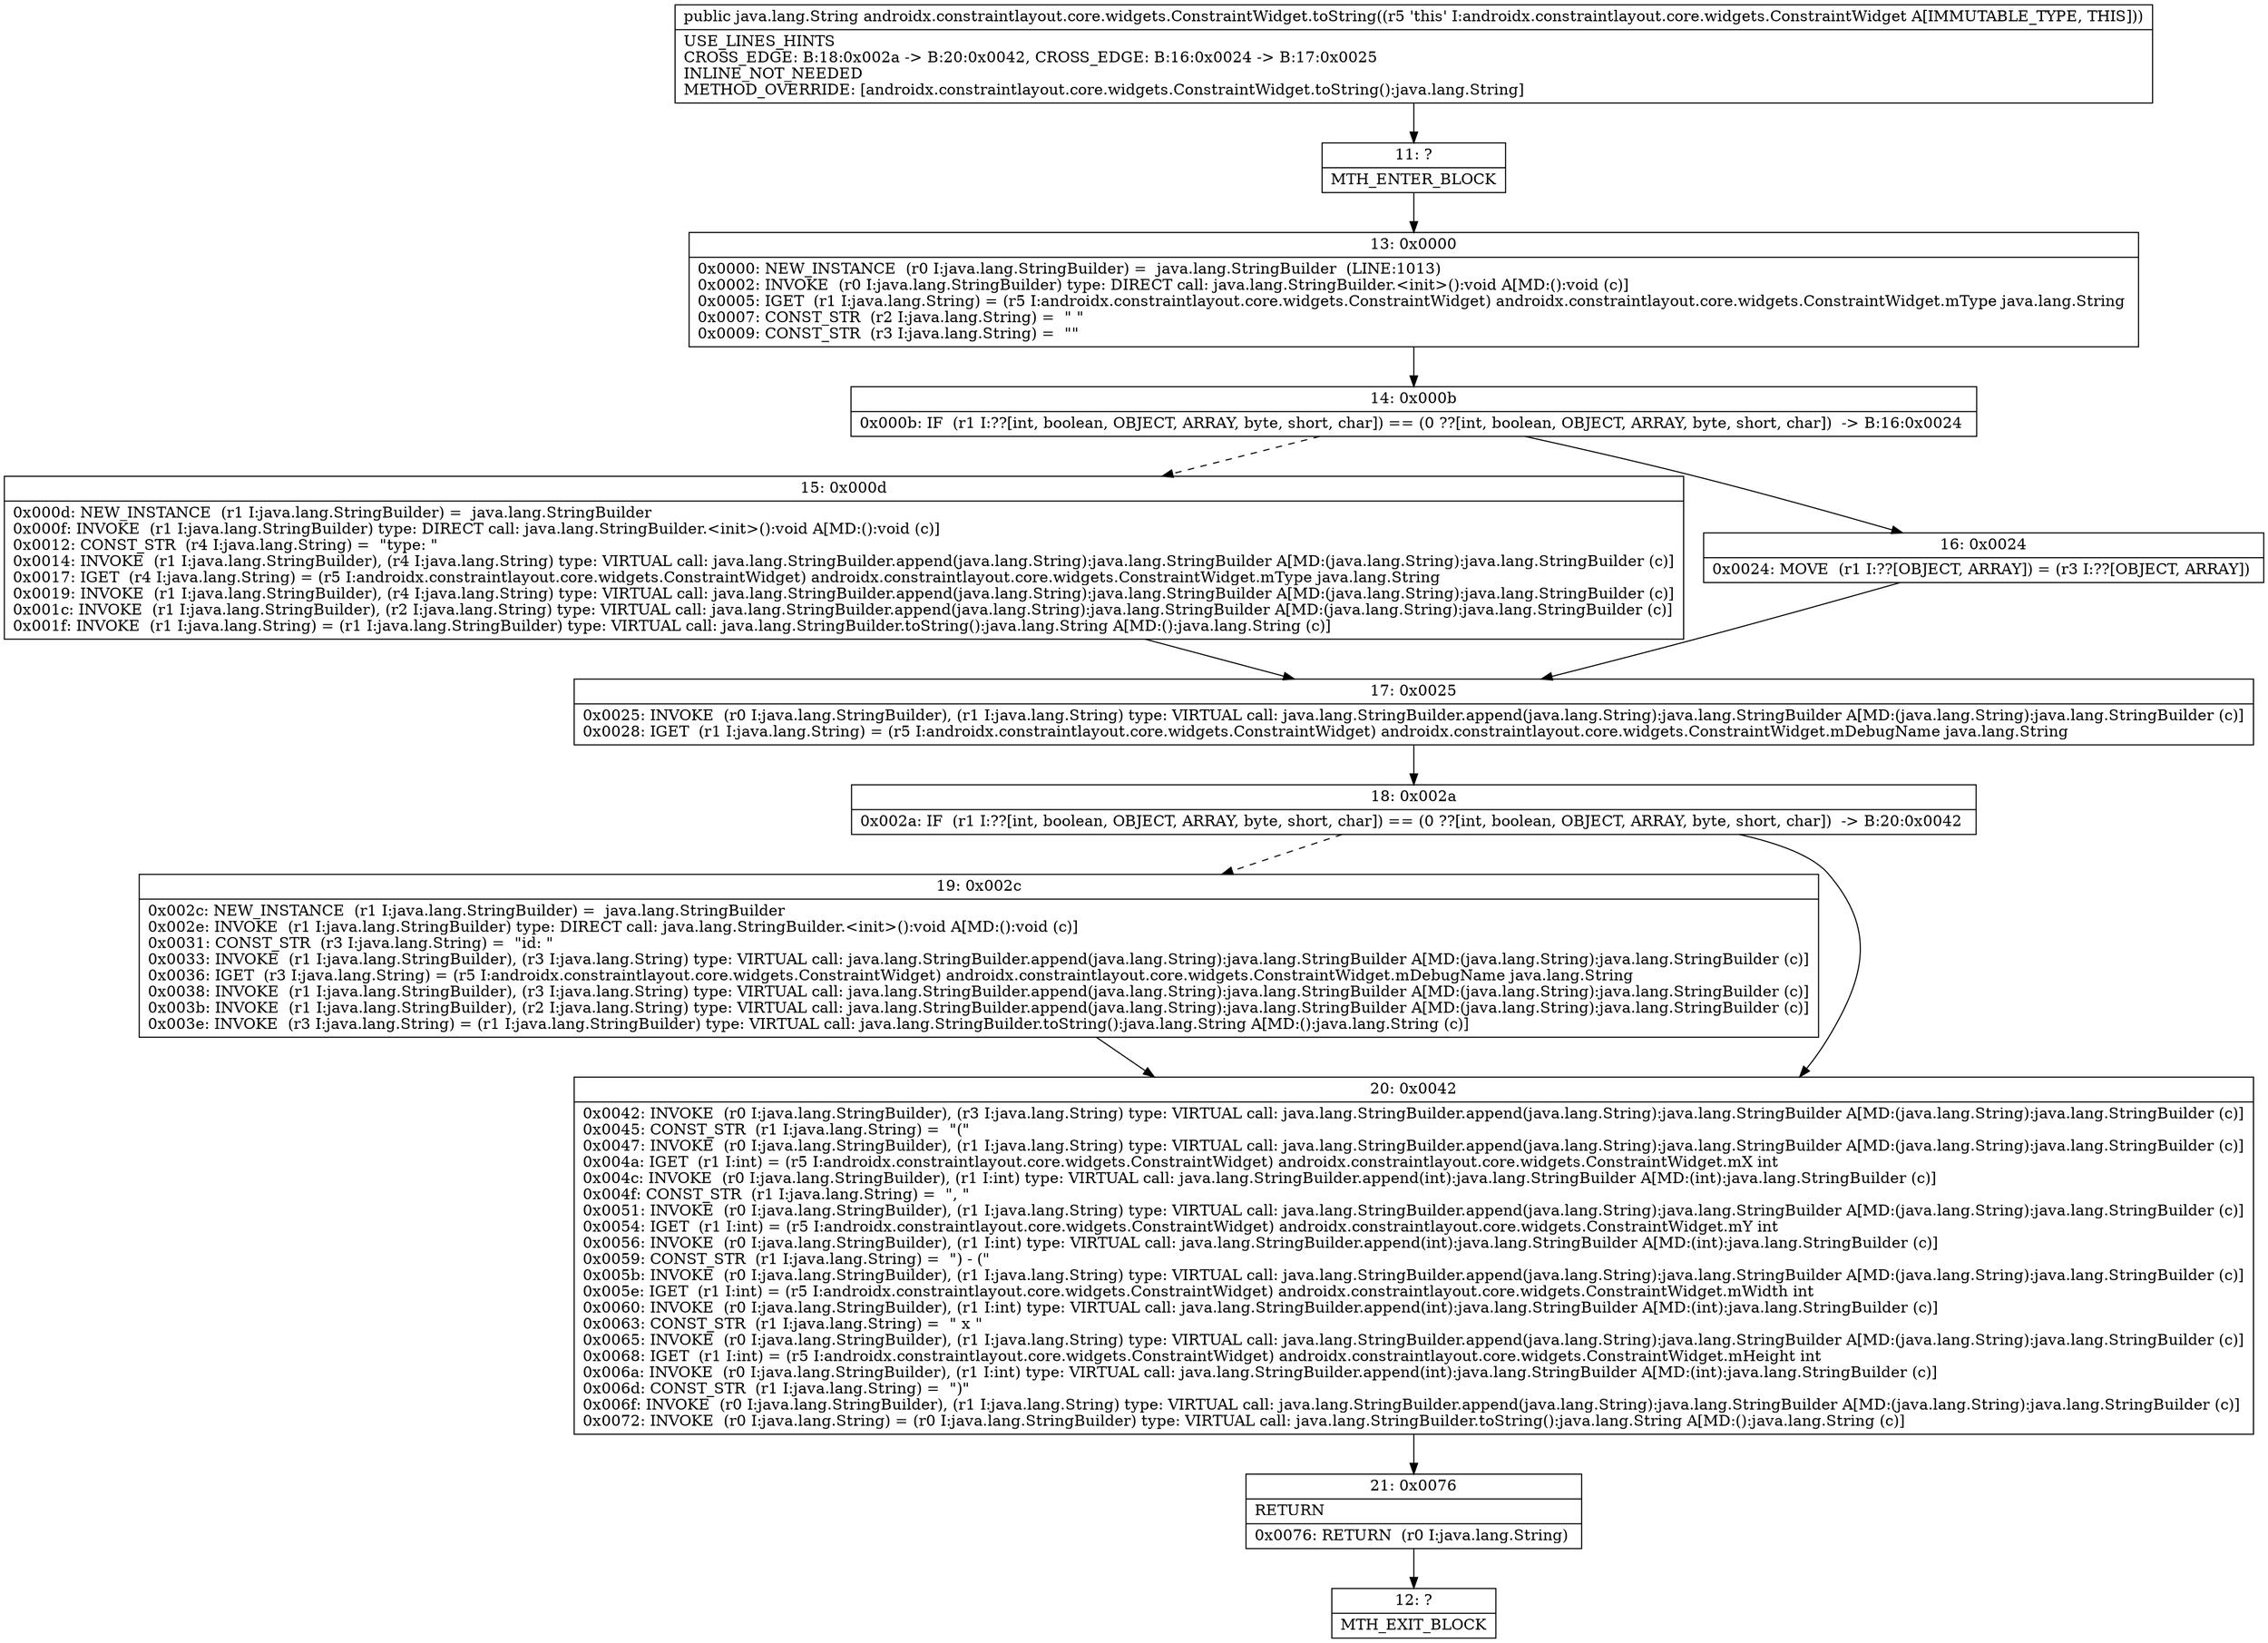 digraph "CFG forandroidx.constraintlayout.core.widgets.ConstraintWidget.toString()Ljava\/lang\/String;" {
Node_11 [shape=record,label="{11\:\ ?|MTH_ENTER_BLOCK\l}"];
Node_13 [shape=record,label="{13\:\ 0x0000|0x0000: NEW_INSTANCE  (r0 I:java.lang.StringBuilder) =  java.lang.StringBuilder  (LINE:1013)\l0x0002: INVOKE  (r0 I:java.lang.StringBuilder) type: DIRECT call: java.lang.StringBuilder.\<init\>():void A[MD:():void (c)]\l0x0005: IGET  (r1 I:java.lang.String) = (r5 I:androidx.constraintlayout.core.widgets.ConstraintWidget) androidx.constraintlayout.core.widgets.ConstraintWidget.mType java.lang.String \l0x0007: CONST_STR  (r2 I:java.lang.String) =  \" \" \l0x0009: CONST_STR  (r3 I:java.lang.String) =  \"\" \l}"];
Node_14 [shape=record,label="{14\:\ 0x000b|0x000b: IF  (r1 I:??[int, boolean, OBJECT, ARRAY, byte, short, char]) == (0 ??[int, boolean, OBJECT, ARRAY, byte, short, char])  \-\> B:16:0x0024 \l}"];
Node_15 [shape=record,label="{15\:\ 0x000d|0x000d: NEW_INSTANCE  (r1 I:java.lang.StringBuilder) =  java.lang.StringBuilder \l0x000f: INVOKE  (r1 I:java.lang.StringBuilder) type: DIRECT call: java.lang.StringBuilder.\<init\>():void A[MD:():void (c)]\l0x0012: CONST_STR  (r4 I:java.lang.String) =  \"type: \" \l0x0014: INVOKE  (r1 I:java.lang.StringBuilder), (r4 I:java.lang.String) type: VIRTUAL call: java.lang.StringBuilder.append(java.lang.String):java.lang.StringBuilder A[MD:(java.lang.String):java.lang.StringBuilder (c)]\l0x0017: IGET  (r4 I:java.lang.String) = (r5 I:androidx.constraintlayout.core.widgets.ConstraintWidget) androidx.constraintlayout.core.widgets.ConstraintWidget.mType java.lang.String \l0x0019: INVOKE  (r1 I:java.lang.StringBuilder), (r4 I:java.lang.String) type: VIRTUAL call: java.lang.StringBuilder.append(java.lang.String):java.lang.StringBuilder A[MD:(java.lang.String):java.lang.StringBuilder (c)]\l0x001c: INVOKE  (r1 I:java.lang.StringBuilder), (r2 I:java.lang.String) type: VIRTUAL call: java.lang.StringBuilder.append(java.lang.String):java.lang.StringBuilder A[MD:(java.lang.String):java.lang.StringBuilder (c)]\l0x001f: INVOKE  (r1 I:java.lang.String) = (r1 I:java.lang.StringBuilder) type: VIRTUAL call: java.lang.StringBuilder.toString():java.lang.String A[MD:():java.lang.String (c)]\l}"];
Node_17 [shape=record,label="{17\:\ 0x0025|0x0025: INVOKE  (r0 I:java.lang.StringBuilder), (r1 I:java.lang.String) type: VIRTUAL call: java.lang.StringBuilder.append(java.lang.String):java.lang.StringBuilder A[MD:(java.lang.String):java.lang.StringBuilder (c)]\l0x0028: IGET  (r1 I:java.lang.String) = (r5 I:androidx.constraintlayout.core.widgets.ConstraintWidget) androidx.constraintlayout.core.widgets.ConstraintWidget.mDebugName java.lang.String \l}"];
Node_18 [shape=record,label="{18\:\ 0x002a|0x002a: IF  (r1 I:??[int, boolean, OBJECT, ARRAY, byte, short, char]) == (0 ??[int, boolean, OBJECT, ARRAY, byte, short, char])  \-\> B:20:0x0042 \l}"];
Node_19 [shape=record,label="{19\:\ 0x002c|0x002c: NEW_INSTANCE  (r1 I:java.lang.StringBuilder) =  java.lang.StringBuilder \l0x002e: INVOKE  (r1 I:java.lang.StringBuilder) type: DIRECT call: java.lang.StringBuilder.\<init\>():void A[MD:():void (c)]\l0x0031: CONST_STR  (r3 I:java.lang.String) =  \"id: \" \l0x0033: INVOKE  (r1 I:java.lang.StringBuilder), (r3 I:java.lang.String) type: VIRTUAL call: java.lang.StringBuilder.append(java.lang.String):java.lang.StringBuilder A[MD:(java.lang.String):java.lang.StringBuilder (c)]\l0x0036: IGET  (r3 I:java.lang.String) = (r5 I:androidx.constraintlayout.core.widgets.ConstraintWidget) androidx.constraintlayout.core.widgets.ConstraintWidget.mDebugName java.lang.String \l0x0038: INVOKE  (r1 I:java.lang.StringBuilder), (r3 I:java.lang.String) type: VIRTUAL call: java.lang.StringBuilder.append(java.lang.String):java.lang.StringBuilder A[MD:(java.lang.String):java.lang.StringBuilder (c)]\l0x003b: INVOKE  (r1 I:java.lang.StringBuilder), (r2 I:java.lang.String) type: VIRTUAL call: java.lang.StringBuilder.append(java.lang.String):java.lang.StringBuilder A[MD:(java.lang.String):java.lang.StringBuilder (c)]\l0x003e: INVOKE  (r3 I:java.lang.String) = (r1 I:java.lang.StringBuilder) type: VIRTUAL call: java.lang.StringBuilder.toString():java.lang.String A[MD:():java.lang.String (c)]\l}"];
Node_20 [shape=record,label="{20\:\ 0x0042|0x0042: INVOKE  (r0 I:java.lang.StringBuilder), (r3 I:java.lang.String) type: VIRTUAL call: java.lang.StringBuilder.append(java.lang.String):java.lang.StringBuilder A[MD:(java.lang.String):java.lang.StringBuilder (c)]\l0x0045: CONST_STR  (r1 I:java.lang.String) =  \"(\" \l0x0047: INVOKE  (r0 I:java.lang.StringBuilder), (r1 I:java.lang.String) type: VIRTUAL call: java.lang.StringBuilder.append(java.lang.String):java.lang.StringBuilder A[MD:(java.lang.String):java.lang.StringBuilder (c)]\l0x004a: IGET  (r1 I:int) = (r5 I:androidx.constraintlayout.core.widgets.ConstraintWidget) androidx.constraintlayout.core.widgets.ConstraintWidget.mX int \l0x004c: INVOKE  (r0 I:java.lang.StringBuilder), (r1 I:int) type: VIRTUAL call: java.lang.StringBuilder.append(int):java.lang.StringBuilder A[MD:(int):java.lang.StringBuilder (c)]\l0x004f: CONST_STR  (r1 I:java.lang.String) =  \", \" \l0x0051: INVOKE  (r0 I:java.lang.StringBuilder), (r1 I:java.lang.String) type: VIRTUAL call: java.lang.StringBuilder.append(java.lang.String):java.lang.StringBuilder A[MD:(java.lang.String):java.lang.StringBuilder (c)]\l0x0054: IGET  (r1 I:int) = (r5 I:androidx.constraintlayout.core.widgets.ConstraintWidget) androidx.constraintlayout.core.widgets.ConstraintWidget.mY int \l0x0056: INVOKE  (r0 I:java.lang.StringBuilder), (r1 I:int) type: VIRTUAL call: java.lang.StringBuilder.append(int):java.lang.StringBuilder A[MD:(int):java.lang.StringBuilder (c)]\l0x0059: CONST_STR  (r1 I:java.lang.String) =  \") \- (\" \l0x005b: INVOKE  (r0 I:java.lang.StringBuilder), (r1 I:java.lang.String) type: VIRTUAL call: java.lang.StringBuilder.append(java.lang.String):java.lang.StringBuilder A[MD:(java.lang.String):java.lang.StringBuilder (c)]\l0x005e: IGET  (r1 I:int) = (r5 I:androidx.constraintlayout.core.widgets.ConstraintWidget) androidx.constraintlayout.core.widgets.ConstraintWidget.mWidth int \l0x0060: INVOKE  (r0 I:java.lang.StringBuilder), (r1 I:int) type: VIRTUAL call: java.lang.StringBuilder.append(int):java.lang.StringBuilder A[MD:(int):java.lang.StringBuilder (c)]\l0x0063: CONST_STR  (r1 I:java.lang.String) =  \" x \" \l0x0065: INVOKE  (r0 I:java.lang.StringBuilder), (r1 I:java.lang.String) type: VIRTUAL call: java.lang.StringBuilder.append(java.lang.String):java.lang.StringBuilder A[MD:(java.lang.String):java.lang.StringBuilder (c)]\l0x0068: IGET  (r1 I:int) = (r5 I:androidx.constraintlayout.core.widgets.ConstraintWidget) androidx.constraintlayout.core.widgets.ConstraintWidget.mHeight int \l0x006a: INVOKE  (r0 I:java.lang.StringBuilder), (r1 I:int) type: VIRTUAL call: java.lang.StringBuilder.append(int):java.lang.StringBuilder A[MD:(int):java.lang.StringBuilder (c)]\l0x006d: CONST_STR  (r1 I:java.lang.String) =  \")\" \l0x006f: INVOKE  (r0 I:java.lang.StringBuilder), (r1 I:java.lang.String) type: VIRTUAL call: java.lang.StringBuilder.append(java.lang.String):java.lang.StringBuilder A[MD:(java.lang.String):java.lang.StringBuilder (c)]\l0x0072: INVOKE  (r0 I:java.lang.String) = (r0 I:java.lang.StringBuilder) type: VIRTUAL call: java.lang.StringBuilder.toString():java.lang.String A[MD:():java.lang.String (c)]\l}"];
Node_21 [shape=record,label="{21\:\ 0x0076|RETURN\l|0x0076: RETURN  (r0 I:java.lang.String) \l}"];
Node_12 [shape=record,label="{12\:\ ?|MTH_EXIT_BLOCK\l}"];
Node_16 [shape=record,label="{16\:\ 0x0024|0x0024: MOVE  (r1 I:??[OBJECT, ARRAY]) = (r3 I:??[OBJECT, ARRAY]) \l}"];
MethodNode[shape=record,label="{public java.lang.String androidx.constraintlayout.core.widgets.ConstraintWidget.toString((r5 'this' I:androidx.constraintlayout.core.widgets.ConstraintWidget A[IMMUTABLE_TYPE, THIS]))  | USE_LINES_HINTS\lCROSS_EDGE: B:18:0x002a \-\> B:20:0x0042, CROSS_EDGE: B:16:0x0024 \-\> B:17:0x0025\lINLINE_NOT_NEEDED\lMETHOD_OVERRIDE: [androidx.constraintlayout.core.widgets.ConstraintWidget.toString():java.lang.String]\l}"];
MethodNode -> Node_11;Node_11 -> Node_13;
Node_13 -> Node_14;
Node_14 -> Node_15[style=dashed];
Node_14 -> Node_16;
Node_15 -> Node_17;
Node_17 -> Node_18;
Node_18 -> Node_19[style=dashed];
Node_18 -> Node_20;
Node_19 -> Node_20;
Node_20 -> Node_21;
Node_21 -> Node_12;
Node_16 -> Node_17;
}

